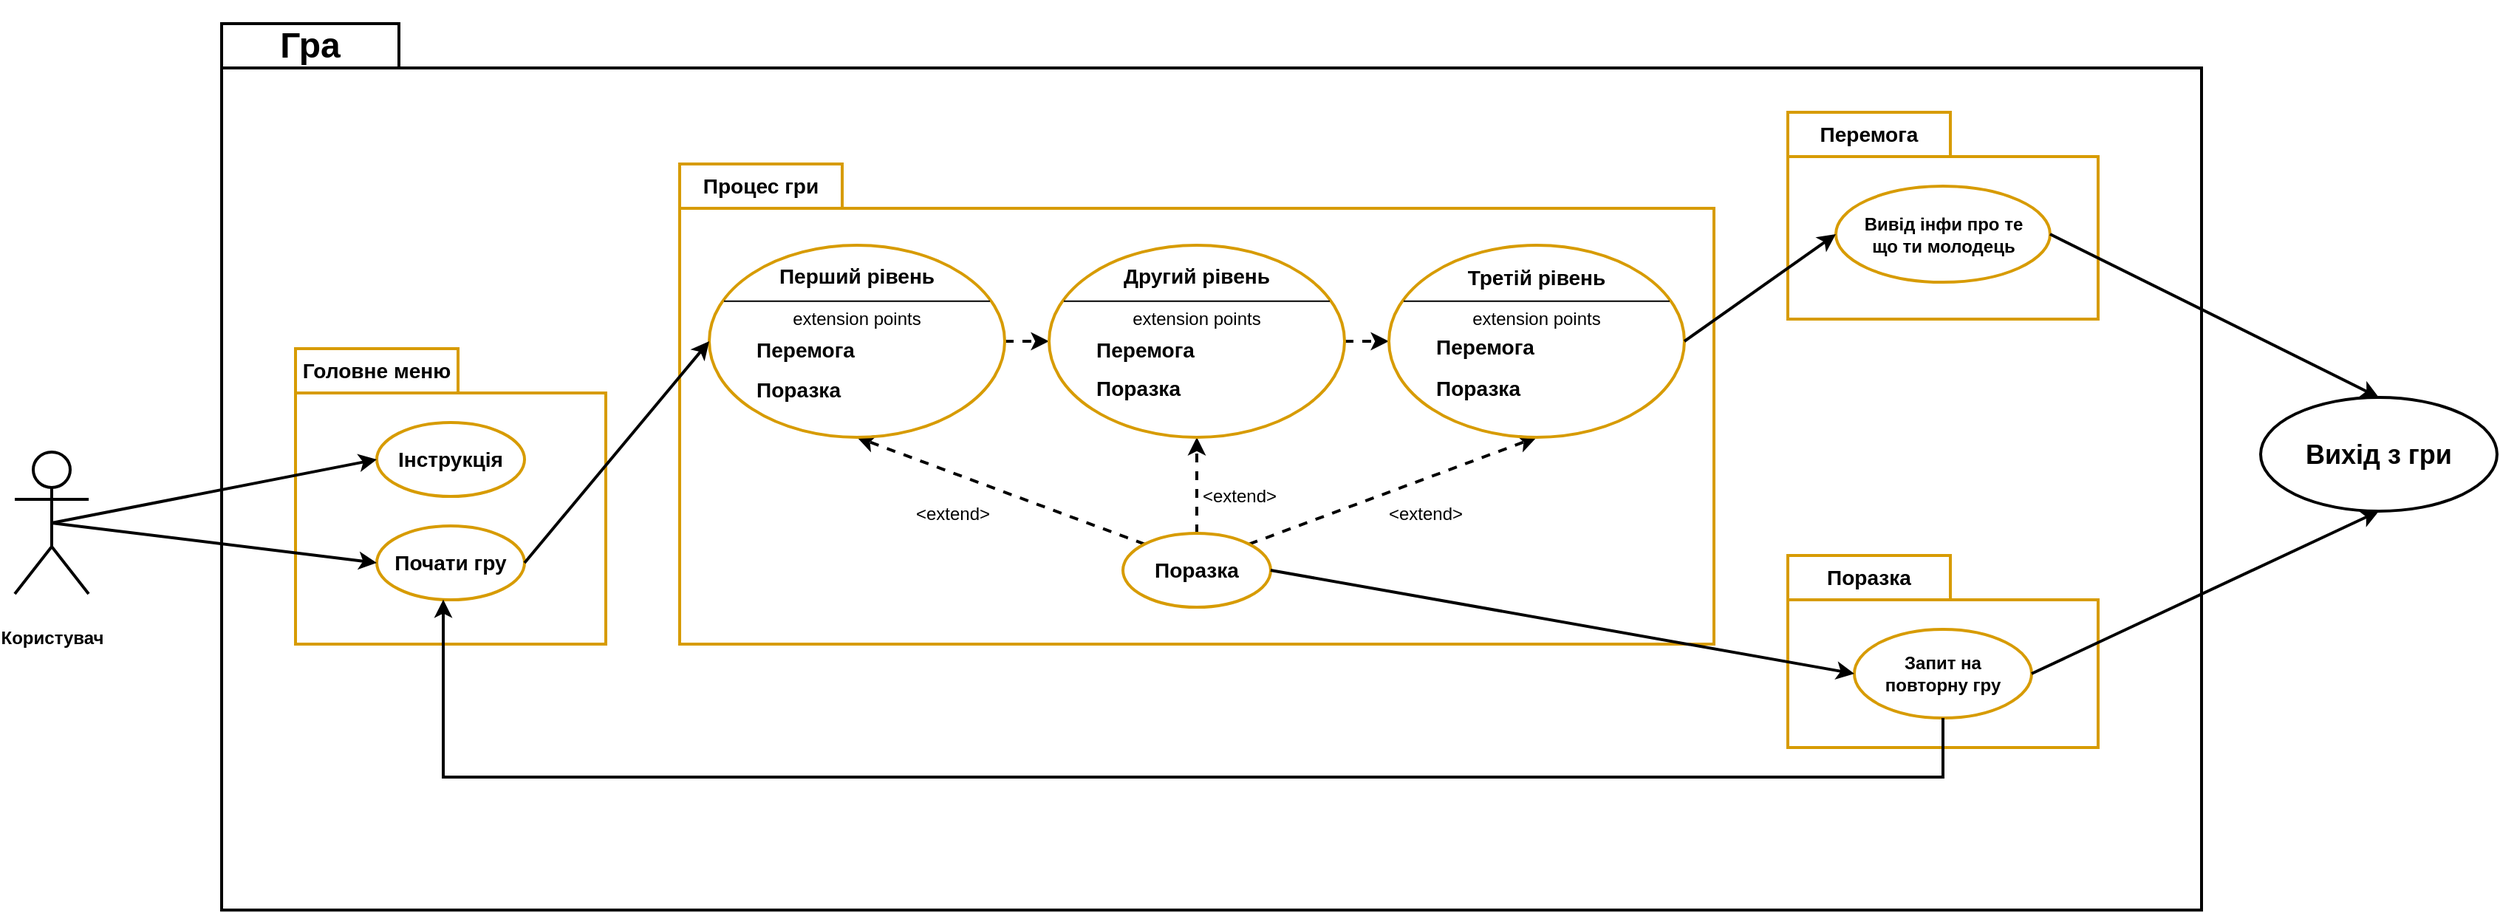 <mxfile version="24.0.1" type="device">
  <diagram name="Сторінка-1" id="-iPQpM2pB0m0_ETw5deD">
    <mxGraphModel dx="1841" dy="1021" grid="1" gridSize="10" guides="1" tooltips="1" connect="1" arrows="1" fold="1" page="1" pageScale="1" pageWidth="827" pageHeight="1169" math="0" shadow="0">
      <root>
        <mxCell id="0" />
        <mxCell id="1" parent="0" />
        <mxCell id="NDpz1O4DsVGA7mAzc70L-100" value="&lt;h1&gt;Гра&lt;/h1&gt;" style="shape=folder;fontStyle=1;tabWidth=120;tabHeight=30;tabPosition=left;html=1;boundedLbl=1;labelInHeader=1;container=1;collapsible=0;recursiveResize=0;whiteSpace=wrap;strokeWidth=2;" vertex="1" parent="1">
          <mxGeometry x="170" y="250" width="1340" height="600" as="geometry" />
        </mxCell>
        <mxCell id="NDpz1O4DsVGA7mAzc70L-7" value="&lt;h3&gt;Головне меню&lt;/h3&gt;" style="shape=folder;fontStyle=1;tabWidth=110;tabHeight=30;tabPosition=left;html=1;boundedLbl=1;labelInHeader=1;container=1;collapsible=0;recursiveResize=0;whiteSpace=wrap;strokeWidth=2;fillColor=default;strokeColor=#d79b00;" vertex="1" parent="1">
          <mxGeometry x="220" y="470" width="210" height="200" as="geometry" />
        </mxCell>
        <mxCell id="NDpz1O4DsVGA7mAzc70L-10" value="&lt;h3&gt;Почати гру&lt;/h3&gt;" style="ellipse;whiteSpace=wrap;html=1;strokeWidth=2;fillColor=none;strokeColor=#d79b00;" vertex="1" parent="NDpz1O4DsVGA7mAzc70L-7">
          <mxGeometry x="55" y="120" width="100" height="50" as="geometry" />
        </mxCell>
        <mxCell id="NDpz1O4DsVGA7mAzc70L-11" value="&lt;h3&gt;Інструкція&lt;/h3&gt;" style="ellipse;whiteSpace=wrap;html=1;strokeWidth=2;fillColor=none;strokeColor=#d79b00;" vertex="1" parent="NDpz1O4DsVGA7mAzc70L-7">
          <mxGeometry x="55" y="50" width="100" height="50" as="geometry" />
        </mxCell>
        <mxCell id="NDpz1O4DsVGA7mAzc70L-26" style="rounded=0;orthogonalLoop=1;jettySize=auto;html=1;exitX=0.5;exitY=0.5;exitDx=0;exitDy=0;exitPerimeter=0;entryX=0;entryY=0.5;entryDx=0;entryDy=0;strokeWidth=2;" edge="1" parent="1" source="NDpz1O4DsVGA7mAzc70L-9" target="NDpz1O4DsVGA7mAzc70L-10">
          <mxGeometry relative="1" as="geometry" />
        </mxCell>
        <mxCell id="NDpz1O4DsVGA7mAzc70L-126" style="edgeStyle=orthogonalEdgeStyle;rounded=0;orthogonalLoop=1;jettySize=auto;html=1;exitX=0.5;exitY=0.5;exitDx=0;exitDy=0;exitPerimeter=0;" edge="1" parent="1" source="NDpz1O4DsVGA7mAzc70L-9">
          <mxGeometry relative="1" as="geometry">
            <mxPoint x="55" y="588" as="targetPoint" />
          </mxGeometry>
        </mxCell>
        <mxCell id="NDpz1O4DsVGA7mAzc70L-9" value="&lt;h4&gt;Користувач&lt;/h4&gt;" style="shape=umlActor;verticalLabelPosition=bottom;verticalAlign=top;html=1;strokeWidth=2;" vertex="1" parent="1">
          <mxGeometry x="30" y="540" width="50" height="96" as="geometry" />
        </mxCell>
        <mxCell id="NDpz1O4DsVGA7mAzc70L-12" value="&lt;h3&gt;Процес гри&lt;/h3&gt;" style="shape=folder;fontStyle=1;tabWidth=110;tabHeight=30;tabPosition=left;html=1;boundedLbl=1;labelInHeader=1;container=1;collapsible=0;recursiveResize=0;whiteSpace=wrap;strokeWidth=2;fillColor=default;strokeColor=#d79b00;" vertex="1" parent="1">
          <mxGeometry x="480" y="345" width="700" height="325" as="geometry" />
        </mxCell>
        <mxCell id="NDpz1O4DsVGA7mAzc70L-67" style="rounded=0;orthogonalLoop=1;jettySize=auto;html=1;exitX=0;exitY=0;exitDx=0;exitDy=0;entryX=0.5;entryY=1;entryDx=0;entryDy=0;dashed=1;strokeWidth=2;" edge="1" parent="NDpz1O4DsVGA7mAzc70L-12" source="NDpz1O4DsVGA7mAzc70L-36" target="NDpz1O4DsVGA7mAzc70L-70">
          <mxGeometry relative="1" as="geometry">
            <mxPoint x="120" y="340" as="targetPoint" />
          </mxGeometry>
        </mxCell>
        <mxCell id="NDpz1O4DsVGA7mAzc70L-68" style="edgeStyle=orthogonalEdgeStyle;rounded=0;orthogonalLoop=1;jettySize=auto;html=1;exitX=0.5;exitY=0;exitDx=0;exitDy=0;entryX=0.5;entryY=1;entryDx=0;entryDy=0;strokeWidth=2;dashed=1;" edge="1" parent="NDpz1O4DsVGA7mAzc70L-12" source="NDpz1O4DsVGA7mAzc70L-36" target="NDpz1O4DsVGA7mAzc70L-79">
          <mxGeometry relative="1" as="geometry">
            <mxPoint x="290" y="340" as="targetPoint" />
          </mxGeometry>
        </mxCell>
        <mxCell id="NDpz1O4DsVGA7mAzc70L-69" style="rounded=0;orthogonalLoop=1;jettySize=auto;html=1;exitX=1;exitY=0;exitDx=0;exitDy=0;entryX=0.5;entryY=1;entryDx=0;entryDy=0;strokeWidth=2;dashed=1;" edge="1" parent="NDpz1O4DsVGA7mAzc70L-12" source="NDpz1O4DsVGA7mAzc70L-36" target="NDpz1O4DsVGA7mAzc70L-85">
          <mxGeometry relative="1" as="geometry">
            <mxPoint x="450" y="340" as="targetPoint" />
          </mxGeometry>
        </mxCell>
        <mxCell id="NDpz1O4DsVGA7mAzc70L-36" value="&lt;h3&gt;Поразка&lt;/h3&gt;" style="ellipse;whiteSpace=wrap;html=1;strokeWidth=2;fillColor=none;strokeColor=#d79b00;" vertex="1" parent="NDpz1O4DsVGA7mAzc70L-12">
          <mxGeometry x="300" y="250" width="100" height="50" as="geometry" />
        </mxCell>
        <mxCell id="NDpz1O4DsVGA7mAzc70L-91" style="rounded=0;orthogonalLoop=1;jettySize=auto;html=1;exitX=1;exitY=0.5;exitDx=0;exitDy=0;entryX=0;entryY=0.5;entryDx=0;entryDy=0;dashed=1;strokeWidth=2;" edge="1" parent="NDpz1O4DsVGA7mAzc70L-12" source="NDpz1O4DsVGA7mAzc70L-70" target="NDpz1O4DsVGA7mAzc70L-79">
          <mxGeometry relative="1" as="geometry" />
        </mxCell>
        <mxCell id="NDpz1O4DsVGA7mAzc70L-70" value="" style="shape=ellipse;container=1;horizontal=1;horizontalStack=0;resizeParent=1;resizeParentMax=0;resizeLast=0;html=1;dashed=0;collapsible=0;fillColor=none;strokeColor=#d79b00;strokeWidth=2;" vertex="1" parent="NDpz1O4DsVGA7mAzc70L-12">
          <mxGeometry x="20" y="55" width="200" height="130" as="geometry" />
        </mxCell>
        <mxCell id="NDpz1O4DsVGA7mAzc70L-71" value="&lt;h3&gt;Перший рівень&lt;/h3&gt;" style="html=1;strokeColor=none;fillColor=none;align=center;verticalAlign=middle;rotatable=0;whiteSpace=wrap;" vertex="1" parent="NDpz1O4DsVGA7mAzc70L-70">
          <mxGeometry y="5" width="200" height="32.5" as="geometry" />
        </mxCell>
        <mxCell id="NDpz1O4DsVGA7mAzc70L-72" value="" style="line;strokeWidth=1;fillColor=none;rotatable=0;labelPosition=right;points=[];portConstraint=eastwest;dashed=0;resizeWidth=1;" vertex="1" parent="NDpz1O4DsVGA7mAzc70L-70">
          <mxGeometry x="10" y="32.5" width="180" height="10.833" as="geometry" />
        </mxCell>
        <mxCell id="NDpz1O4DsVGA7mAzc70L-73" value="extension points" style="text;html=1;align=center;verticalAlign=middle;rotatable=0;fillColor=none;strokeColor=none;whiteSpace=wrap;" vertex="1" parent="NDpz1O4DsVGA7mAzc70L-70">
          <mxGeometry y="43.336" width="200" height="12.378" as="geometry" />
        </mxCell>
        <mxCell id="NDpz1O4DsVGA7mAzc70L-74" value="&lt;h3&gt;Перемога&lt;/h3&gt;" style="text;html=1;align=left;verticalAlign=middle;rotatable=0;spacingLeft=25;fillColor=none;strokeColor=none;whiteSpace=wrap;strokeWidth=2;" vertex="1" parent="NDpz1O4DsVGA7mAzc70L-70">
          <mxGeometry x="5" y="57.714" width="190" height="26.316" as="geometry" />
        </mxCell>
        <mxCell id="NDpz1O4DsVGA7mAzc70L-77" value="&lt;h3&gt;Поразка&lt;/h3&gt;" style="text;html=1;align=left;verticalAlign=middle;rotatable=0;spacingLeft=25;fillColor=none;strokeColor=none;whiteSpace=wrap;" vertex="1" parent="NDpz1O4DsVGA7mAzc70L-70">
          <mxGeometry x="5" y="86.03" width="190" height="24.923" as="geometry" />
        </mxCell>
        <mxCell id="NDpz1O4DsVGA7mAzc70L-92" style="rounded=0;orthogonalLoop=1;jettySize=auto;html=1;exitX=1;exitY=0.5;exitDx=0;exitDy=0;entryX=0;entryY=0.5;entryDx=0;entryDy=0;dashed=1;strokeWidth=2;" edge="1" parent="NDpz1O4DsVGA7mAzc70L-12" source="NDpz1O4DsVGA7mAzc70L-79" target="NDpz1O4DsVGA7mAzc70L-85">
          <mxGeometry relative="1" as="geometry" />
        </mxCell>
        <mxCell id="NDpz1O4DsVGA7mAzc70L-79" value="" style="shape=ellipse;container=1;horizontal=1;horizontalStack=0;resizeParent=1;resizeParentMax=0;resizeLast=0;html=1;dashed=0;collapsible=0;fillColor=none;strokeColor=#d79b00;strokeWidth=2;" vertex="1" parent="NDpz1O4DsVGA7mAzc70L-12">
          <mxGeometry x="250" y="55" width="200" height="130" as="geometry" />
        </mxCell>
        <mxCell id="NDpz1O4DsVGA7mAzc70L-80" value="&lt;h3&gt;Другий рівень&lt;/h3&gt;" style="html=1;strokeColor=none;fillColor=none;align=center;verticalAlign=middle;rotatable=0;whiteSpace=wrap;" vertex="1" parent="NDpz1O4DsVGA7mAzc70L-79">
          <mxGeometry y="5" width="200" height="32.5" as="geometry" />
        </mxCell>
        <mxCell id="NDpz1O4DsVGA7mAzc70L-81" value="" style="line;strokeWidth=1;fillColor=none;rotatable=0;labelPosition=right;points=[];portConstraint=eastwest;dashed=0;resizeWidth=1;" vertex="1" parent="NDpz1O4DsVGA7mAzc70L-79">
          <mxGeometry x="10" y="32.5" width="180" height="10.833" as="geometry" />
        </mxCell>
        <mxCell id="NDpz1O4DsVGA7mAzc70L-82" value="extension points" style="text;html=1;align=center;verticalAlign=middle;rotatable=0;fillColor=none;strokeColor=none;whiteSpace=wrap;" vertex="1" parent="NDpz1O4DsVGA7mAzc70L-79">
          <mxGeometry y="43.336" width="200" height="12.378" as="geometry" />
        </mxCell>
        <mxCell id="NDpz1O4DsVGA7mAzc70L-83" value="&lt;h3&gt;Перемога&lt;/h3&gt;" style="text;html=1;align=left;verticalAlign=middle;rotatable=0;spacingLeft=25;fillColor=none;strokeColor=none;whiteSpace=wrap;" vertex="1" parent="NDpz1O4DsVGA7mAzc70L-79">
          <mxGeometry x="5" y="57.714" width="190" height="26.316" as="geometry" />
        </mxCell>
        <mxCell id="NDpz1O4DsVGA7mAzc70L-84" value="&lt;h3&gt;Поразка&lt;/h3&gt;" style="text;html=1;align=left;verticalAlign=middle;rotatable=0;spacingLeft=25;fillColor=none;strokeColor=none;whiteSpace=wrap;" vertex="1" parent="NDpz1O4DsVGA7mAzc70L-79">
          <mxGeometry x="5" y="85.03" width="190" height="24.923" as="geometry" />
        </mxCell>
        <mxCell id="NDpz1O4DsVGA7mAzc70L-85" value="" style="shape=ellipse;container=1;horizontal=1;horizontalStack=0;resizeParent=1;resizeParentMax=0;resizeLast=0;html=1;dashed=0;collapsible=0;fillColor=none;strokeColor=#d79b00;strokeWidth=2;" vertex="1" parent="NDpz1O4DsVGA7mAzc70L-12">
          <mxGeometry x="480" y="55" width="200" height="130" as="geometry" />
        </mxCell>
        <mxCell id="NDpz1O4DsVGA7mAzc70L-86" value="&lt;h3&gt;Третій рівень&lt;/h3&gt;" style="html=1;strokeColor=none;fillColor=none;align=center;verticalAlign=middle;rotatable=0;whiteSpace=wrap;" vertex="1" parent="NDpz1O4DsVGA7mAzc70L-85">
          <mxGeometry y="6" width="200" height="32.5" as="geometry" />
        </mxCell>
        <mxCell id="NDpz1O4DsVGA7mAzc70L-87" value="" style="line;strokeWidth=1;fillColor=none;rotatable=0;labelPosition=right;points=[];portConstraint=eastwest;dashed=0;resizeWidth=1;" vertex="1" parent="NDpz1O4DsVGA7mAzc70L-85">
          <mxGeometry x="10" y="32.5" width="180" height="10.833" as="geometry" />
        </mxCell>
        <mxCell id="NDpz1O4DsVGA7mAzc70L-88" value="extension points" style="text;html=1;align=center;verticalAlign=middle;rotatable=0;fillColor=none;strokeColor=none;whiteSpace=wrap;" vertex="1" parent="NDpz1O4DsVGA7mAzc70L-85">
          <mxGeometry y="43.336" width="200" height="12.378" as="geometry" />
        </mxCell>
        <mxCell id="NDpz1O4DsVGA7mAzc70L-89" value="&lt;h3&gt;Перемога&lt;/h3&gt;" style="text;html=1;align=left;verticalAlign=middle;rotatable=0;spacingLeft=25;fillColor=none;strokeColor=none;whiteSpace=wrap;" vertex="1" parent="NDpz1O4DsVGA7mAzc70L-85">
          <mxGeometry x="5" y="55.714" width="190" height="26.316" as="geometry" />
        </mxCell>
        <mxCell id="NDpz1O4DsVGA7mAzc70L-90" value="&lt;h3&gt;Поразка&lt;/h3&gt;" style="text;html=1;align=left;verticalAlign=middle;rotatable=0;spacingLeft=25;fillColor=none;strokeColor=none;whiteSpace=wrap;" vertex="1" parent="NDpz1O4DsVGA7mAzc70L-85">
          <mxGeometry x="5" y="85.03" width="190" height="24.923" as="geometry" />
        </mxCell>
        <mxCell id="NDpz1O4DsVGA7mAzc70L-94" value="&amp;lt;extend&amp;gt;" style="text;html=1;align=center;verticalAlign=middle;whiteSpace=wrap;rounded=0;strokeWidth=2;" vertex="1" parent="NDpz1O4DsVGA7mAzc70L-12">
          <mxGeometry x="160" y="224" width="50" height="25" as="geometry" />
        </mxCell>
        <mxCell id="NDpz1O4DsVGA7mAzc70L-21" value="&lt;h3&gt;Перемога&lt;/h3&gt;" style="shape=folder;fontStyle=1;tabWidth=110;tabHeight=30;tabPosition=left;html=1;boundedLbl=1;labelInHeader=1;container=1;collapsible=0;recursiveResize=0;whiteSpace=wrap;strokeWidth=2;fillColor=default;strokeColor=#d79b00;" vertex="1" parent="1">
          <mxGeometry x="1230" y="310" width="210" height="140" as="geometry" />
        </mxCell>
        <mxCell id="NDpz1O4DsVGA7mAzc70L-23" value="&lt;h4&gt;Вивід інфи про те що ти молодець&lt;/h4&gt;" style="ellipse;whiteSpace=wrap;html=1;strokeWidth=2;spacing=11;fillColor=none;strokeColor=#d79b00;" vertex="1" parent="NDpz1O4DsVGA7mAzc70L-21">
          <mxGeometry x="32.5" y="50" width="145" height="65" as="geometry" />
        </mxCell>
        <mxCell id="NDpz1O4DsVGA7mAzc70L-56" value="&lt;h3&gt;Поразка&lt;/h3&gt;" style="shape=folder;fontStyle=1;tabWidth=110;tabHeight=30;tabPosition=left;html=1;boundedLbl=1;labelInHeader=1;container=1;collapsible=0;recursiveResize=0;whiteSpace=wrap;strokeWidth=2;fillColor=default;strokeColor=#d79b00;" vertex="1" parent="1">
          <mxGeometry x="1230" y="610" width="210" height="130" as="geometry" />
        </mxCell>
        <mxCell id="NDpz1O4DsVGA7mAzc70L-58" value="&lt;h4&gt;Запит на повторну гру&lt;/h4&gt;" style="ellipse;whiteSpace=wrap;html=1;spacing=8;spacingTop=0;strokeWidth=2;fillColor=none;strokeColor=#d79b00;" vertex="1" parent="NDpz1O4DsVGA7mAzc70L-56">
          <mxGeometry x="45" y="50" width="120" height="60" as="geometry" />
        </mxCell>
        <mxCell id="NDpz1O4DsVGA7mAzc70L-62" style="rounded=0;orthogonalLoop=1;jettySize=auto;html=1;exitX=1;exitY=0.5;exitDx=0;exitDy=0;entryX=0;entryY=0.5;entryDx=0;entryDy=0;strokeWidth=2;" edge="1" parent="1" source="NDpz1O4DsVGA7mAzc70L-36" target="NDpz1O4DsVGA7mAzc70L-58">
          <mxGeometry relative="1" as="geometry" />
        </mxCell>
        <mxCell id="NDpz1O4DsVGA7mAzc70L-59" value="&lt;h2&gt;Вихід з гри&lt;/h2&gt;" style="ellipse;whiteSpace=wrap;html=1;strokeWidth=2;" vertex="1" parent="1">
          <mxGeometry x="1550" y="503" width="160" height="77" as="geometry" />
        </mxCell>
        <mxCell id="NDpz1O4DsVGA7mAzc70L-64" style="edgeStyle=orthogonalEdgeStyle;rounded=0;orthogonalLoop=1;jettySize=auto;html=1;exitX=0.5;exitY=1;exitDx=0;exitDy=0;strokeWidth=2;" edge="1" parent="1" source="NDpz1O4DsVGA7mAzc70L-58" target="NDpz1O4DsVGA7mAzc70L-10">
          <mxGeometry relative="1" as="geometry">
            <Array as="points">
              <mxPoint x="1335" y="760" />
              <mxPoint x="320" y="760" />
            </Array>
          </mxGeometry>
        </mxCell>
        <mxCell id="NDpz1O4DsVGA7mAzc70L-65" style="rounded=0;orthogonalLoop=1;jettySize=auto;html=1;exitX=1;exitY=0.5;exitDx=0;exitDy=0;entryX=0.5;entryY=1;entryDx=0;entryDy=0;strokeWidth=2;" edge="1" parent="1" source="NDpz1O4DsVGA7mAzc70L-58" target="NDpz1O4DsVGA7mAzc70L-59">
          <mxGeometry relative="1" as="geometry" />
        </mxCell>
        <mxCell id="NDpz1O4DsVGA7mAzc70L-66" style="rounded=0;orthogonalLoop=1;jettySize=auto;html=1;exitX=1;exitY=0.5;exitDx=0;exitDy=0;entryX=0.5;entryY=0;entryDx=0;entryDy=0;strokeWidth=2;" edge="1" parent="1" source="NDpz1O4DsVGA7mAzc70L-23" target="NDpz1O4DsVGA7mAzc70L-59">
          <mxGeometry relative="1" as="geometry" />
        </mxCell>
        <mxCell id="NDpz1O4DsVGA7mAzc70L-93" style="edgeStyle=orthogonalEdgeStyle;rounded=0;orthogonalLoop=1;jettySize=auto;html=1;exitX=0.5;exitY=1;exitDx=0;exitDy=0;exitPerimeter=0;" edge="1" parent="1" source="NDpz1O4DsVGA7mAzc70L-12" target="NDpz1O4DsVGA7mAzc70L-12">
          <mxGeometry relative="1" as="geometry" />
        </mxCell>
        <mxCell id="NDpz1O4DsVGA7mAzc70L-96" value="&amp;lt;extend&amp;gt;" style="text;html=1;align=center;verticalAlign=middle;whiteSpace=wrap;rounded=0;strokeWidth=2;" vertex="1" parent="1">
          <mxGeometry x="834" y="557" width="50" height="25" as="geometry" />
        </mxCell>
        <mxCell id="NDpz1O4DsVGA7mAzc70L-95" value="&amp;lt;extend&amp;gt;" style="text;html=1;align=center;verticalAlign=middle;whiteSpace=wrap;rounded=0;strokeWidth=2;" vertex="1" parent="1">
          <mxGeometry x="960" y="569" width="50" height="25" as="geometry" />
        </mxCell>
        <mxCell id="NDpz1O4DsVGA7mAzc70L-98" style="rounded=0;orthogonalLoop=1;jettySize=auto;html=1;exitX=1;exitY=0.5;exitDx=0;exitDy=0;entryX=0;entryY=0.5;entryDx=0;entryDy=0;strokeWidth=2;" edge="1" parent="1" source="NDpz1O4DsVGA7mAzc70L-85" target="NDpz1O4DsVGA7mAzc70L-23">
          <mxGeometry relative="1" as="geometry" />
        </mxCell>
        <mxCell id="NDpz1O4DsVGA7mAzc70L-99" style="rounded=0;orthogonalLoop=1;jettySize=auto;html=1;exitX=1;exitY=0.5;exitDx=0;exitDy=0;entryX=0;entryY=0.5;entryDx=0;entryDy=0;strokeWidth=2;" edge="1" parent="1" source="NDpz1O4DsVGA7mAzc70L-10" target="NDpz1O4DsVGA7mAzc70L-70">
          <mxGeometry relative="1" as="geometry" />
        </mxCell>
        <mxCell id="NDpz1O4DsVGA7mAzc70L-27" style="rounded=0;orthogonalLoop=1;jettySize=auto;html=1;exitX=0.5;exitY=0.5;exitDx=0;exitDy=0;exitPerimeter=0;entryX=0;entryY=0.5;entryDx=0;entryDy=0;strokeWidth=2;" edge="1" parent="1" source="NDpz1O4DsVGA7mAzc70L-9" target="NDpz1O4DsVGA7mAzc70L-11">
          <mxGeometry relative="1" as="geometry" />
        </mxCell>
      </root>
    </mxGraphModel>
  </diagram>
</mxfile>
